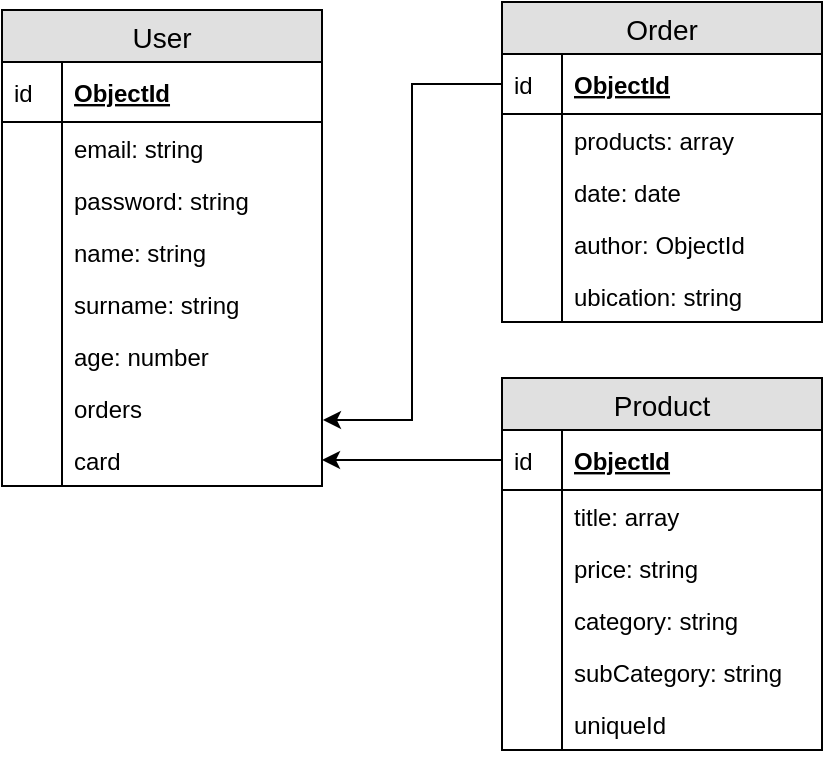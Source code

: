<mxfile version="10.7.7" type="device"><diagram id="M7lIoFo1yFm_Fi8gkLWm" name="Page-1"><mxGraphModel dx="1162" dy="596" grid="1" gridSize="10" guides="1" tooltips="1" connect="1" arrows="1" fold="1" page="1" pageScale="1" pageWidth="827" pageHeight="1169" math="0" shadow="0"><root><mxCell id="0"/><mxCell id="1" parent="0"/><mxCell id="n7UsHNmuSV4i48g96DBU-1" value="User" style="swimlane;fontStyle=0;childLayout=stackLayout;horizontal=1;startSize=26;fillColor=#e0e0e0;horizontalStack=0;resizeParent=1;resizeParentMax=0;resizeLast=0;collapsible=1;marginBottom=0;swimlaneFillColor=#ffffff;align=center;fontSize=14;" vertex="1" parent="1"><mxGeometry x="20" y="34" width="160" height="238" as="geometry"/></mxCell><mxCell id="n7UsHNmuSV4i48g96DBU-2" value="ObjectId" style="shape=partialRectangle;top=0;left=0;right=0;bottom=1;align=left;verticalAlign=middle;fillColor=none;spacingLeft=34;spacingRight=4;overflow=hidden;rotatable=0;points=[[0,0.5],[1,0.5]];portConstraint=eastwest;dropTarget=0;fontStyle=5;fontSize=12;" vertex="1" parent="n7UsHNmuSV4i48g96DBU-1"><mxGeometry y="26" width="160" height="30" as="geometry"/></mxCell><mxCell id="n7UsHNmuSV4i48g96DBU-3" value="id" style="shape=partialRectangle;top=0;left=0;bottom=0;fillColor=none;align=left;verticalAlign=middle;spacingLeft=4;spacingRight=4;overflow=hidden;rotatable=0;points=[];portConstraint=eastwest;part=1;fontSize=12;" vertex="1" connectable="0" parent="n7UsHNmuSV4i48g96DBU-2"><mxGeometry width="30" height="30" as="geometry"/></mxCell><mxCell id="n7UsHNmuSV4i48g96DBU-4" value="email: string" style="shape=partialRectangle;top=0;left=0;right=0;bottom=0;align=left;verticalAlign=top;fillColor=none;spacingLeft=34;spacingRight=4;overflow=hidden;rotatable=0;points=[[0,0.5],[1,0.5]];portConstraint=eastwest;dropTarget=0;fontSize=12;" vertex="1" parent="n7UsHNmuSV4i48g96DBU-1"><mxGeometry y="56" width="160" height="26" as="geometry"/></mxCell><mxCell id="n7UsHNmuSV4i48g96DBU-5" value="" style="shape=partialRectangle;top=0;left=0;bottom=0;fillColor=none;align=left;verticalAlign=top;spacingLeft=4;spacingRight=4;overflow=hidden;rotatable=0;points=[];portConstraint=eastwest;part=1;fontSize=12;" vertex="1" connectable="0" parent="n7UsHNmuSV4i48g96DBU-4"><mxGeometry width="30" height="26" as="geometry"/></mxCell><mxCell id="n7UsHNmuSV4i48g96DBU-6" value="password: string" style="shape=partialRectangle;top=0;left=0;right=0;bottom=0;align=left;verticalAlign=top;fillColor=none;spacingLeft=34;spacingRight=4;overflow=hidden;rotatable=0;points=[[0,0.5],[1,0.5]];portConstraint=eastwest;dropTarget=0;fontSize=12;" vertex="1" parent="n7UsHNmuSV4i48g96DBU-1"><mxGeometry y="82" width="160" height="26" as="geometry"/></mxCell><mxCell id="n7UsHNmuSV4i48g96DBU-7" value="" style="shape=partialRectangle;top=0;left=0;bottom=0;fillColor=none;align=left;verticalAlign=top;spacingLeft=4;spacingRight=4;overflow=hidden;rotatable=0;points=[];portConstraint=eastwest;part=1;fontSize=12;" vertex="1" connectable="0" parent="n7UsHNmuSV4i48g96DBU-6"><mxGeometry width="30" height="26" as="geometry"/></mxCell><mxCell id="n7UsHNmuSV4i48g96DBU-8" value="name: string" style="shape=partialRectangle;top=0;left=0;right=0;bottom=0;align=left;verticalAlign=top;fillColor=none;spacingLeft=34;spacingRight=4;overflow=hidden;rotatable=0;points=[[0,0.5],[1,0.5]];portConstraint=eastwest;dropTarget=0;fontSize=12;" vertex="1" parent="n7UsHNmuSV4i48g96DBU-1"><mxGeometry y="108" width="160" height="26" as="geometry"/></mxCell><mxCell id="n7UsHNmuSV4i48g96DBU-9" value="" style="shape=partialRectangle;top=0;left=0;bottom=0;fillColor=none;align=left;verticalAlign=top;spacingLeft=4;spacingRight=4;overflow=hidden;rotatable=0;points=[];portConstraint=eastwest;part=1;fontSize=12;" vertex="1" connectable="0" parent="n7UsHNmuSV4i48g96DBU-8"><mxGeometry width="30" height="26" as="geometry"/></mxCell><mxCell id="n7UsHNmuSV4i48g96DBU-14" value="surname: string" style="shape=partialRectangle;top=0;left=0;right=0;bottom=0;align=left;verticalAlign=top;fillColor=none;spacingLeft=34;spacingRight=4;overflow=hidden;rotatable=0;points=[[0,0.5],[1,0.5]];portConstraint=eastwest;dropTarget=0;fontSize=12;" vertex="1" parent="n7UsHNmuSV4i48g96DBU-1"><mxGeometry y="134" width="160" height="26" as="geometry"/></mxCell><mxCell id="n7UsHNmuSV4i48g96DBU-15" value="" style="shape=partialRectangle;top=0;left=0;bottom=0;fillColor=none;align=left;verticalAlign=top;spacingLeft=4;spacingRight=4;overflow=hidden;rotatable=0;points=[];portConstraint=eastwest;part=1;fontSize=12;" vertex="1" connectable="0" parent="n7UsHNmuSV4i48g96DBU-14"><mxGeometry width="30" height="26" as="geometry"/></mxCell><mxCell id="n7UsHNmuSV4i48g96DBU-16" value="age: number" style="shape=partialRectangle;top=0;left=0;right=0;bottom=0;align=left;verticalAlign=top;fillColor=none;spacingLeft=34;spacingRight=4;overflow=hidden;rotatable=0;points=[[0,0.5],[1,0.5]];portConstraint=eastwest;dropTarget=0;fontSize=12;" vertex="1" parent="n7UsHNmuSV4i48g96DBU-1"><mxGeometry y="160" width="160" height="26" as="geometry"/></mxCell><mxCell id="n7UsHNmuSV4i48g96DBU-17" value="" style="shape=partialRectangle;top=0;left=0;bottom=0;fillColor=none;align=left;verticalAlign=top;spacingLeft=4;spacingRight=4;overflow=hidden;rotatable=0;points=[];portConstraint=eastwest;part=1;fontSize=12;" vertex="1" connectable="0" parent="n7UsHNmuSV4i48g96DBU-16"><mxGeometry width="30" height="26" as="geometry"/></mxCell><mxCell id="n7UsHNmuSV4i48g96DBU-47" value="orders" style="shape=partialRectangle;top=0;left=0;right=0;bottom=0;align=left;verticalAlign=top;fillColor=none;spacingLeft=34;spacingRight=4;overflow=hidden;rotatable=0;points=[[0,0.5],[1,0.5]];portConstraint=eastwest;dropTarget=0;fontSize=12;" vertex="1" parent="n7UsHNmuSV4i48g96DBU-1"><mxGeometry y="186" width="160" height="26" as="geometry"/></mxCell><mxCell id="n7UsHNmuSV4i48g96DBU-48" value="" style="shape=partialRectangle;top=0;left=0;bottom=0;fillColor=none;align=left;verticalAlign=top;spacingLeft=4;spacingRight=4;overflow=hidden;rotatable=0;points=[];portConstraint=eastwest;part=1;fontSize=12;" vertex="1" connectable="0" parent="n7UsHNmuSV4i48g96DBU-47"><mxGeometry width="30" height="26" as="geometry"/></mxCell><mxCell id="n7UsHNmuSV4i48g96DBU-49" value="card" style="shape=partialRectangle;top=0;left=0;right=0;bottom=0;align=left;verticalAlign=top;fillColor=none;spacingLeft=34;spacingRight=4;overflow=hidden;rotatable=0;points=[[0,0.5],[1,0.5]];portConstraint=eastwest;dropTarget=0;fontSize=12;" vertex="1" parent="n7UsHNmuSV4i48g96DBU-1"><mxGeometry y="212" width="160" height="26" as="geometry"/></mxCell><mxCell id="n7UsHNmuSV4i48g96DBU-50" value="" style="shape=partialRectangle;top=0;left=0;bottom=0;fillColor=none;align=left;verticalAlign=top;spacingLeft=4;spacingRight=4;overflow=hidden;rotatable=0;points=[];portConstraint=eastwest;part=1;fontSize=12;" vertex="1" connectable="0" parent="n7UsHNmuSV4i48g96DBU-49"><mxGeometry width="30" height="26" as="geometry"/></mxCell><mxCell id="n7UsHNmuSV4i48g96DBU-18" value="Order" style="swimlane;fontStyle=0;childLayout=stackLayout;horizontal=1;startSize=26;fillColor=#e0e0e0;horizontalStack=0;resizeParent=1;resizeParentMax=0;resizeLast=0;collapsible=1;marginBottom=0;swimlaneFillColor=#ffffff;align=center;fontSize=14;" vertex="1" parent="1"><mxGeometry x="270" y="30" width="160" height="160" as="geometry"/></mxCell><mxCell id="n7UsHNmuSV4i48g96DBU-19" value="ObjectId" style="shape=partialRectangle;top=0;left=0;right=0;bottom=1;align=left;verticalAlign=middle;fillColor=none;spacingLeft=34;spacingRight=4;overflow=hidden;rotatable=0;points=[[0,0.5],[1,0.5]];portConstraint=eastwest;dropTarget=0;fontStyle=5;fontSize=12;" vertex="1" parent="n7UsHNmuSV4i48g96DBU-18"><mxGeometry y="26" width="160" height="30" as="geometry"/></mxCell><mxCell id="n7UsHNmuSV4i48g96DBU-20" value="id" style="shape=partialRectangle;top=0;left=0;bottom=0;fillColor=none;align=left;verticalAlign=middle;spacingLeft=4;spacingRight=4;overflow=hidden;rotatable=0;points=[];portConstraint=eastwest;part=1;fontSize=12;" vertex="1" connectable="0" parent="n7UsHNmuSV4i48g96DBU-19"><mxGeometry width="30" height="30" as="geometry"/></mxCell><mxCell id="n7UsHNmuSV4i48g96DBU-21" value="products: array" style="shape=partialRectangle;top=0;left=0;right=0;bottom=0;align=left;verticalAlign=top;fillColor=none;spacingLeft=34;spacingRight=4;overflow=hidden;rotatable=0;points=[[0,0.5],[1,0.5]];portConstraint=eastwest;dropTarget=0;fontSize=12;" vertex="1" parent="n7UsHNmuSV4i48g96DBU-18"><mxGeometry y="56" width="160" height="26" as="geometry"/></mxCell><mxCell id="n7UsHNmuSV4i48g96DBU-22" value="" style="shape=partialRectangle;top=0;left=0;bottom=0;fillColor=none;align=left;verticalAlign=top;spacingLeft=4;spacingRight=4;overflow=hidden;rotatable=0;points=[];portConstraint=eastwest;part=1;fontSize=12;" vertex="1" connectable="0" parent="n7UsHNmuSV4i48g96DBU-21"><mxGeometry width="30" height="26" as="geometry"/></mxCell><mxCell id="n7UsHNmuSV4i48g96DBU-23" value="date: date" style="shape=partialRectangle;top=0;left=0;right=0;bottom=0;align=left;verticalAlign=top;fillColor=none;spacingLeft=34;spacingRight=4;overflow=hidden;rotatable=0;points=[[0,0.5],[1,0.5]];portConstraint=eastwest;dropTarget=0;fontSize=12;" vertex="1" parent="n7UsHNmuSV4i48g96DBU-18"><mxGeometry y="82" width="160" height="26" as="geometry"/></mxCell><mxCell id="n7UsHNmuSV4i48g96DBU-24" value="" style="shape=partialRectangle;top=0;left=0;bottom=0;fillColor=none;align=left;verticalAlign=top;spacingLeft=4;spacingRight=4;overflow=hidden;rotatable=0;points=[];portConstraint=eastwest;part=1;fontSize=12;" vertex="1" connectable="0" parent="n7UsHNmuSV4i48g96DBU-23"><mxGeometry width="30" height="26" as="geometry"/></mxCell><mxCell id="n7UsHNmuSV4i48g96DBU-25" value="author: ObjectId" style="shape=partialRectangle;top=0;left=0;right=0;bottom=0;align=left;verticalAlign=top;fillColor=none;spacingLeft=34;spacingRight=4;overflow=hidden;rotatable=0;points=[[0,0.5],[1,0.5]];portConstraint=eastwest;dropTarget=0;fontSize=12;" vertex="1" parent="n7UsHNmuSV4i48g96DBU-18"><mxGeometry y="108" width="160" height="26" as="geometry"/></mxCell><mxCell id="n7UsHNmuSV4i48g96DBU-26" value="" style="shape=partialRectangle;top=0;left=0;bottom=0;fillColor=none;align=left;verticalAlign=top;spacingLeft=4;spacingRight=4;overflow=hidden;rotatable=0;points=[];portConstraint=eastwest;part=1;fontSize=12;" vertex="1" connectable="0" parent="n7UsHNmuSV4i48g96DBU-25"><mxGeometry width="30" height="26" as="geometry"/></mxCell><mxCell id="n7UsHNmuSV4i48g96DBU-27" value="ubication: string" style="shape=partialRectangle;top=0;left=0;right=0;bottom=0;align=left;verticalAlign=top;fillColor=none;spacingLeft=34;spacingRight=4;overflow=hidden;rotatable=0;points=[[0,0.5],[1,0.5]];portConstraint=eastwest;dropTarget=0;fontSize=12;" vertex="1" parent="n7UsHNmuSV4i48g96DBU-18"><mxGeometry y="134" width="160" height="26" as="geometry"/></mxCell><mxCell id="n7UsHNmuSV4i48g96DBU-28" value="" style="shape=partialRectangle;top=0;left=0;bottom=0;fillColor=none;align=left;verticalAlign=top;spacingLeft=4;spacingRight=4;overflow=hidden;rotatable=0;points=[];portConstraint=eastwest;part=1;fontSize=12;" vertex="1" connectable="0" parent="n7UsHNmuSV4i48g96DBU-27"><mxGeometry width="30" height="26" as="geometry"/></mxCell><mxCell id="n7UsHNmuSV4i48g96DBU-31" value="Product" style="swimlane;fontStyle=0;childLayout=stackLayout;horizontal=1;startSize=26;fillColor=#e0e0e0;horizontalStack=0;resizeParent=1;resizeParentMax=0;resizeLast=0;collapsible=1;marginBottom=0;swimlaneFillColor=#ffffff;align=center;fontSize=14;" vertex="1" parent="1"><mxGeometry x="270" y="218" width="160" height="186" as="geometry"/></mxCell><mxCell id="n7UsHNmuSV4i48g96DBU-32" value="ObjectId" style="shape=partialRectangle;top=0;left=0;right=0;bottom=1;align=left;verticalAlign=middle;fillColor=none;spacingLeft=34;spacingRight=4;overflow=hidden;rotatable=0;points=[[0,0.5],[1,0.5]];portConstraint=eastwest;dropTarget=0;fontStyle=5;fontSize=12;" vertex="1" parent="n7UsHNmuSV4i48g96DBU-31"><mxGeometry y="26" width="160" height="30" as="geometry"/></mxCell><mxCell id="n7UsHNmuSV4i48g96DBU-33" value="id" style="shape=partialRectangle;top=0;left=0;bottom=0;fillColor=none;align=left;verticalAlign=middle;spacingLeft=4;spacingRight=4;overflow=hidden;rotatable=0;points=[];portConstraint=eastwest;part=1;fontSize=12;" vertex="1" connectable="0" parent="n7UsHNmuSV4i48g96DBU-32"><mxGeometry width="30" height="30" as="geometry"/></mxCell><mxCell id="n7UsHNmuSV4i48g96DBU-34" value="title: array" style="shape=partialRectangle;top=0;left=0;right=0;bottom=0;align=left;verticalAlign=top;fillColor=none;spacingLeft=34;spacingRight=4;overflow=hidden;rotatable=0;points=[[0,0.5],[1,0.5]];portConstraint=eastwest;dropTarget=0;fontSize=12;" vertex="1" parent="n7UsHNmuSV4i48g96DBU-31"><mxGeometry y="56" width="160" height="26" as="geometry"/></mxCell><mxCell id="n7UsHNmuSV4i48g96DBU-35" value="" style="shape=partialRectangle;top=0;left=0;bottom=0;fillColor=none;align=left;verticalAlign=top;spacingLeft=4;spacingRight=4;overflow=hidden;rotatable=0;points=[];portConstraint=eastwest;part=1;fontSize=12;" vertex="1" connectable="0" parent="n7UsHNmuSV4i48g96DBU-34"><mxGeometry width="30" height="26" as="geometry"/></mxCell><mxCell id="n7UsHNmuSV4i48g96DBU-36" value="price: string" style="shape=partialRectangle;top=0;left=0;right=0;bottom=0;align=left;verticalAlign=top;fillColor=none;spacingLeft=34;spacingRight=4;overflow=hidden;rotatable=0;points=[[0,0.5],[1,0.5]];portConstraint=eastwest;dropTarget=0;fontSize=12;" vertex="1" parent="n7UsHNmuSV4i48g96DBU-31"><mxGeometry y="82" width="160" height="26" as="geometry"/></mxCell><mxCell id="n7UsHNmuSV4i48g96DBU-37" value="" style="shape=partialRectangle;top=0;left=0;bottom=0;fillColor=none;align=left;verticalAlign=top;spacingLeft=4;spacingRight=4;overflow=hidden;rotatable=0;points=[];portConstraint=eastwest;part=1;fontSize=12;" vertex="1" connectable="0" parent="n7UsHNmuSV4i48g96DBU-36"><mxGeometry width="30" height="26" as="geometry"/></mxCell><mxCell id="n7UsHNmuSV4i48g96DBU-38" value="category: string" style="shape=partialRectangle;top=0;left=0;right=0;bottom=0;align=left;verticalAlign=top;fillColor=none;spacingLeft=34;spacingRight=4;overflow=hidden;rotatable=0;points=[[0,0.5],[1,0.5]];portConstraint=eastwest;dropTarget=0;fontSize=12;" vertex="1" parent="n7UsHNmuSV4i48g96DBU-31"><mxGeometry y="108" width="160" height="26" as="geometry"/></mxCell><mxCell id="n7UsHNmuSV4i48g96DBU-39" value="" style="shape=partialRectangle;top=0;left=0;bottom=0;fillColor=none;align=left;verticalAlign=top;spacingLeft=4;spacingRight=4;overflow=hidden;rotatable=0;points=[];portConstraint=eastwest;part=1;fontSize=12;" vertex="1" connectable="0" parent="n7UsHNmuSV4i48g96DBU-38"><mxGeometry width="30" height="26" as="geometry"/></mxCell><mxCell id="n7UsHNmuSV4i48g96DBU-40" value="subCategory: string" style="shape=partialRectangle;top=0;left=0;right=0;bottom=0;align=left;verticalAlign=top;fillColor=none;spacingLeft=34;spacingRight=4;overflow=hidden;rotatable=0;points=[[0,0.5],[1,0.5]];portConstraint=eastwest;dropTarget=0;fontSize=12;" vertex="1" parent="n7UsHNmuSV4i48g96DBU-31"><mxGeometry y="134" width="160" height="26" as="geometry"/></mxCell><mxCell id="n7UsHNmuSV4i48g96DBU-41" value="" style="shape=partialRectangle;top=0;left=0;bottom=0;fillColor=none;align=left;verticalAlign=top;spacingLeft=4;spacingRight=4;overflow=hidden;rotatable=0;points=[];portConstraint=eastwest;part=1;fontSize=12;" vertex="1" connectable="0" parent="n7UsHNmuSV4i48g96DBU-40"><mxGeometry width="30" height="26" as="geometry"/></mxCell><mxCell id="n7UsHNmuSV4i48g96DBU-42" value="uniqueId" style="shape=partialRectangle;top=0;left=0;right=0;bottom=0;align=left;verticalAlign=top;fillColor=none;spacingLeft=34;spacingRight=4;overflow=hidden;rotatable=0;points=[[0,0.5],[1,0.5]];portConstraint=eastwest;dropTarget=0;fontSize=12;" vertex="1" parent="n7UsHNmuSV4i48g96DBU-31"><mxGeometry y="160" width="160" height="26" as="geometry"/></mxCell><mxCell id="n7UsHNmuSV4i48g96DBU-43" value="" style="shape=partialRectangle;top=0;left=0;bottom=0;fillColor=none;align=left;verticalAlign=top;spacingLeft=4;spacingRight=4;overflow=hidden;rotatable=0;points=[];portConstraint=eastwest;part=1;fontSize=12;" vertex="1" connectable="0" parent="n7UsHNmuSV4i48g96DBU-42"><mxGeometry width="30" height="26" as="geometry"/></mxCell><mxCell id="n7UsHNmuSV4i48g96DBU-46" style="edgeStyle=orthogonalEdgeStyle;rounded=0;orthogonalLoop=1;jettySize=auto;html=1;entryX=1.003;entryY=0.731;entryDx=0;entryDy=0;entryPerimeter=0;" edge="1" parent="1" source="n7UsHNmuSV4i48g96DBU-19" target="n7UsHNmuSV4i48g96DBU-47"><mxGeometry relative="1" as="geometry"><mxPoint x="220" y="110" as="targetPoint"/></mxGeometry></mxCell><mxCell id="n7UsHNmuSV4i48g96DBU-52" style="edgeStyle=orthogonalEdgeStyle;rounded=0;orthogonalLoop=1;jettySize=auto;html=1;entryX=1;entryY=0.5;entryDx=0;entryDy=0;" edge="1" parent="1" source="n7UsHNmuSV4i48g96DBU-32" target="n7UsHNmuSV4i48g96DBU-49"><mxGeometry relative="1" as="geometry"/></mxCell></root></mxGraphModel></diagram></mxfile>
